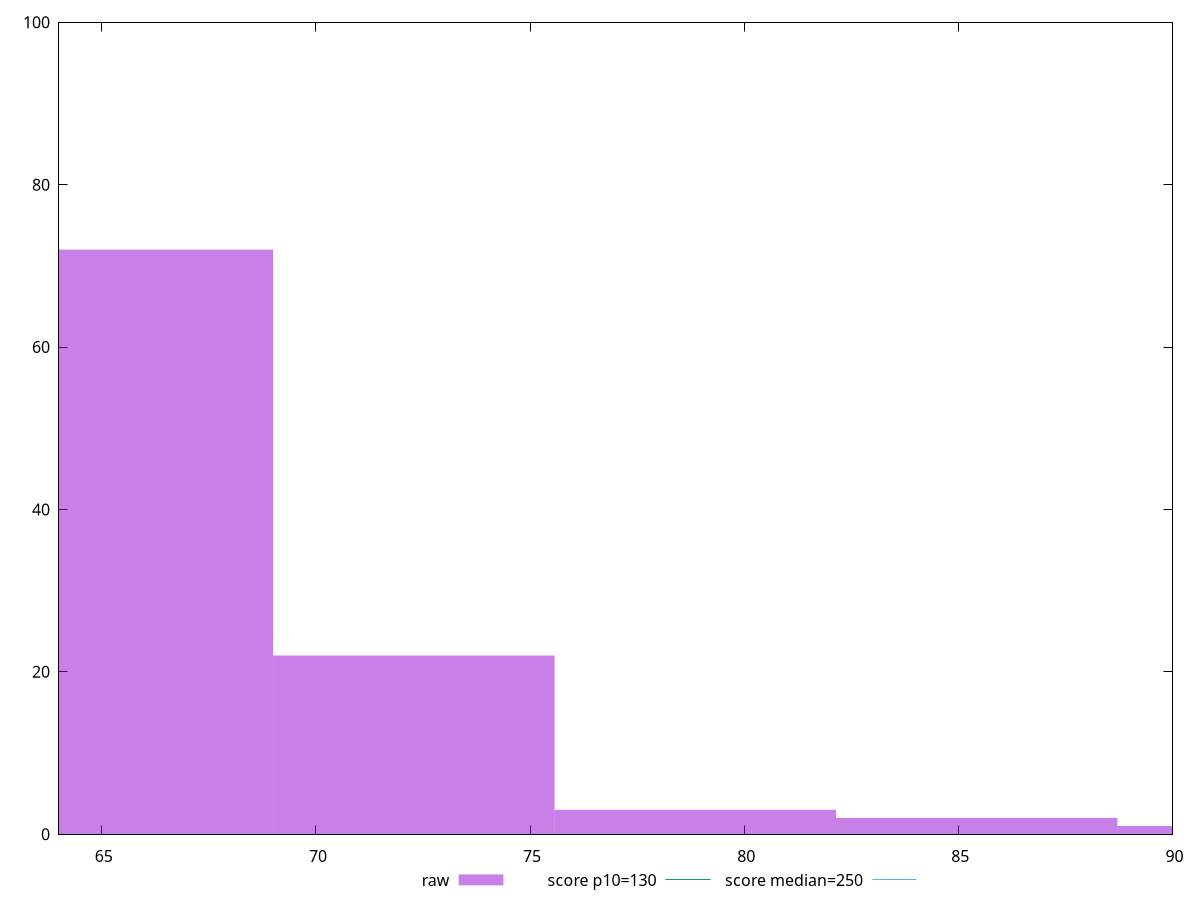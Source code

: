 reset

$raw <<EOF
78.85739000146798 3
65.71449166788997 72
72.28594083467898 22
85.42883916825697 2
92.00028833504598 1
EOF

set key outside below
set boxwidth 6.571449166788998
set xrange [64:90]
set yrange [0:100]
set trange [0:100]
set style fill transparent solid 0.5 noborder

set parametric
set terminal svg size 640, 490 enhanced background rgb 'white'
set output "report_00018_2021-02-10T15-25-16.877Z/max-potential-fid/samples/pages+cached+noadtech+nomedia+nocss/raw/histogram.svg"

plot $raw title "raw" with boxes, \
     130,t title "score p10=130", \
     250,t title "score median=250"

reset
